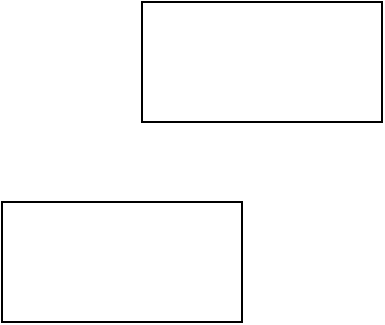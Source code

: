<mxfile version="14.5.7" type="github">
  <diagram id="zCoJ8HI35EY0Z0M-oSNk" name="Page-1">
    <mxGraphModel dx="1038" dy="1717" grid="1" gridSize="10" guides="1" tooltips="1" connect="1" arrows="1" fold="1" page="1" pageScale="1" pageWidth="827" pageHeight="1169" math="0" shadow="0">
      <root>
        <mxCell id="0" />
        <mxCell id="1" parent="0" />
        <mxCell id="qOGj5jeGQv_7JdViHJLA-1" value="" style="rounded=0;whiteSpace=wrap;html=1;" parent="1" vertex="1">
          <mxGeometry x="250" y="-300" width="120" height="60" as="geometry" />
        </mxCell>
        <mxCell id="FLBg0v_dF1DCWQBCekug-1" value="" style="rounded=0;whiteSpace=wrap;html=1;" vertex="1" parent="1">
          <mxGeometry x="320" y="-400" width="120" height="60" as="geometry" />
        </mxCell>
      </root>
    </mxGraphModel>
  </diagram>
</mxfile>
